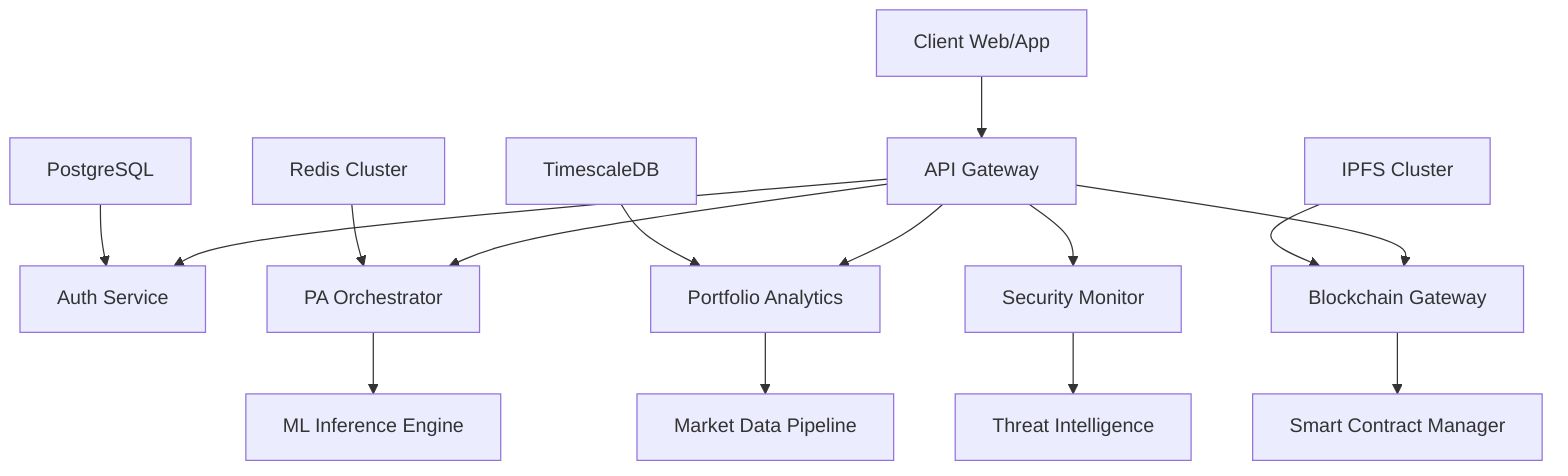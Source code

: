graph TB
    A[Client Web/App] --> B[API Gateway]
    B --> C[Auth Service]
    B --> D[PA Orchestrator]
    B --> E[Portfolio Analytics]
    B --> F[Blockchain Gateway]
    B --> G[Security Monitor]
    
    D --> H[ML Inference Engine]
    E --> I[Market Data Pipeline]
    F --> J[Smart Contract Manager]
    G --> K[Threat Intelligence]
    
    L[Redis Cluster] --> D
    M[TimescaleDB] --> E
    N[PostgreSQL] --> C
    O[IPFS Cluster] --> F